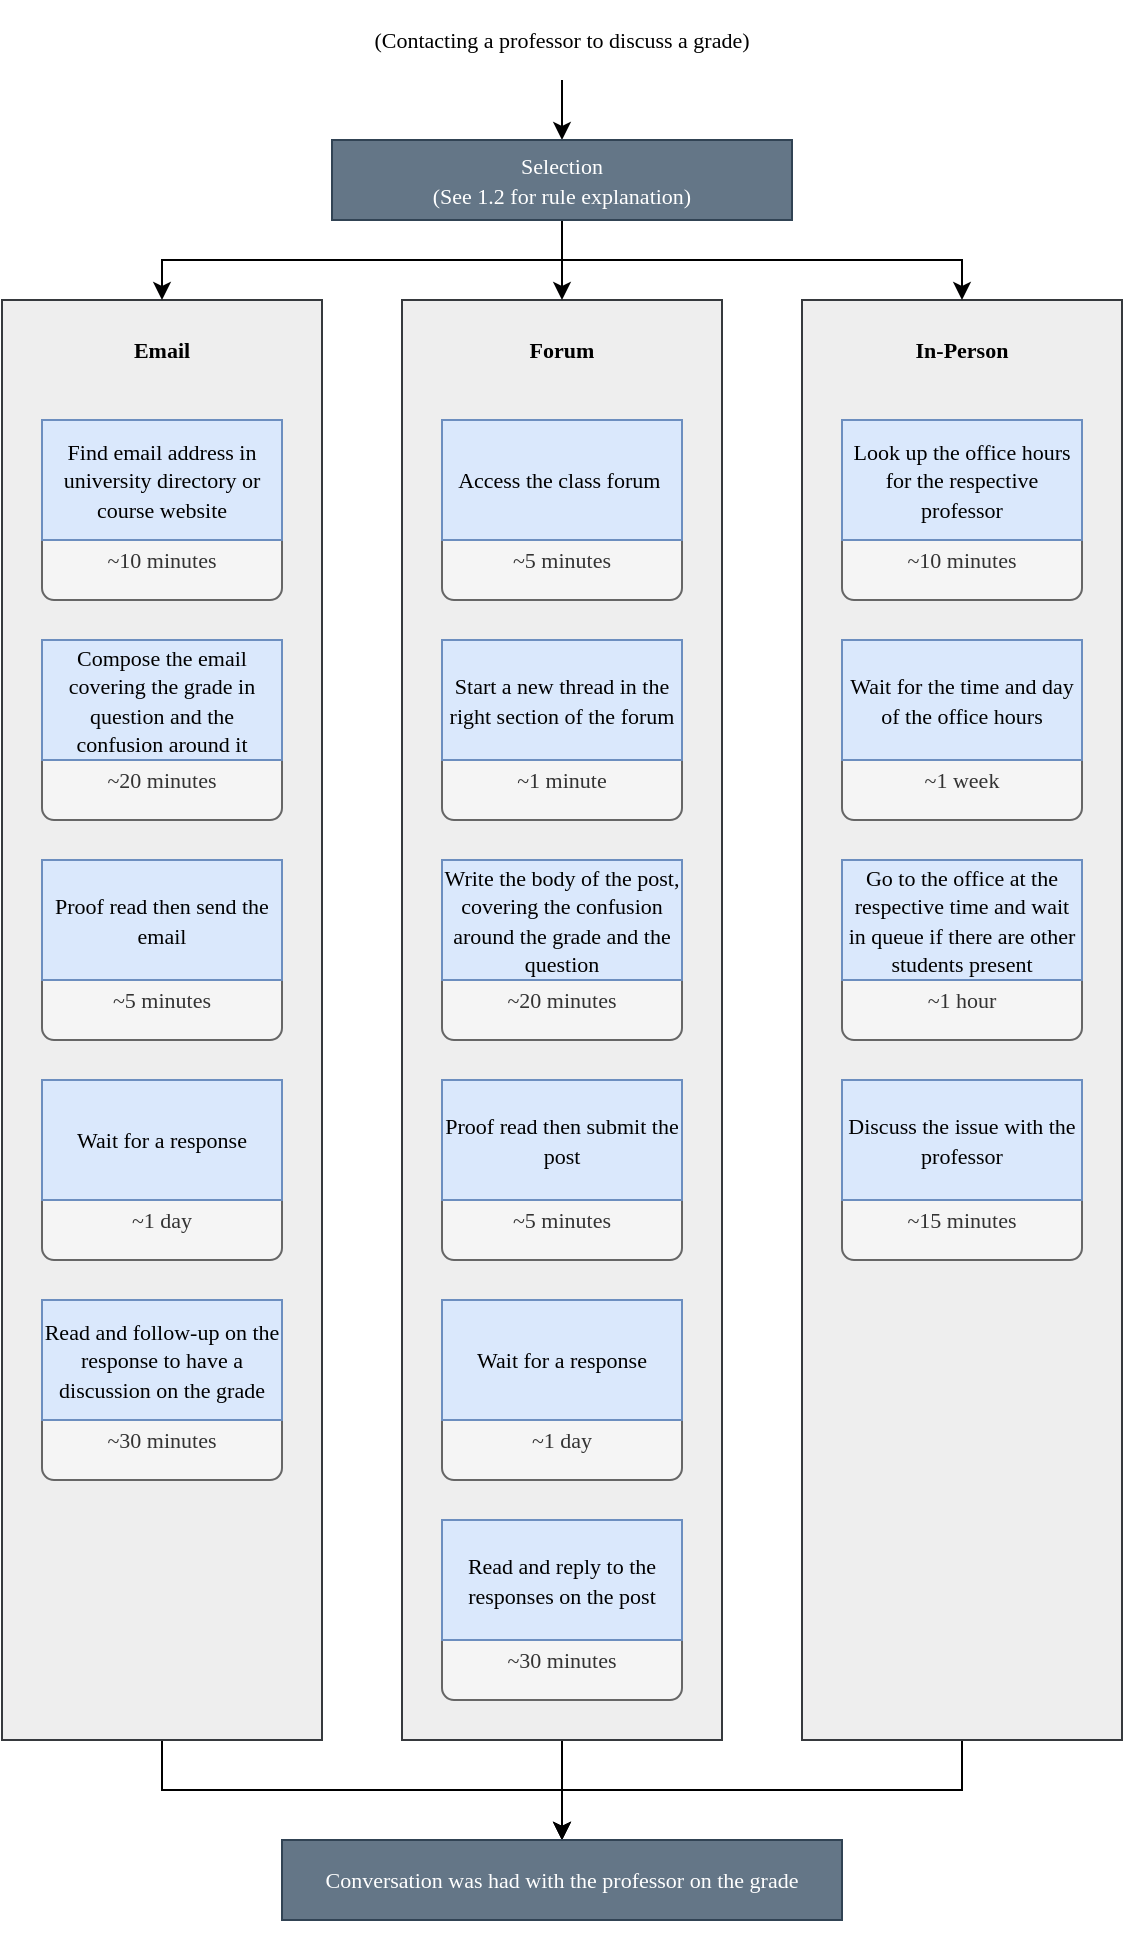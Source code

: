 <mxfile version="21.0.2" type="github">
  <diagram name="Page-1" id="WvSSQb0seS6lPPq7U4Gz">
    <mxGraphModel dx="2206" dy="1237" grid="1" gridSize="10" guides="1" tooltips="1" connect="1" arrows="1" fold="1" page="1" pageScale="1" pageWidth="850" pageHeight="1100" math="0" shadow="0">
      <root>
        <mxCell id="0" />
        <mxCell id="1" parent="0" />
        <mxCell id="-d-hnmhowhYl7v4XqWfw-80" style="edgeStyle=orthogonalEdgeStyle;rounded=0;orthogonalLoop=1;jettySize=auto;html=1;exitX=0.5;exitY=1;exitDx=0;exitDy=0;entryX=0.5;entryY=0;entryDx=0;entryDy=0;" edge="1" parent="1" source="-d-hnmhowhYl7v4XqWfw-71" target="-d-hnmhowhYl7v4XqWfw-27">
          <mxGeometry relative="1" as="geometry" />
        </mxCell>
        <mxCell id="-d-hnmhowhYl7v4XqWfw-71" value="" style="rounded=0;whiteSpace=wrap;html=1;fillColor=#eeeeee;strokeColor=#36393d;" vertex="1" parent="1">
          <mxGeometry x="320" y="180" width="160" height="720" as="geometry" />
        </mxCell>
        <mxCell id="-d-hnmhowhYl7v4XqWfw-81" style="edgeStyle=orthogonalEdgeStyle;rounded=0;orthogonalLoop=1;jettySize=auto;html=1;exitX=0.5;exitY=1;exitDx=0;exitDy=0;entryX=0.5;entryY=0;entryDx=0;entryDy=0;" edge="1" parent="1" source="-d-hnmhowhYl7v4XqWfw-72" target="-d-hnmhowhYl7v4XqWfw-27">
          <mxGeometry relative="1" as="geometry" />
        </mxCell>
        <mxCell id="-d-hnmhowhYl7v4XqWfw-72" value="" style="rounded=0;whiteSpace=wrap;html=1;fillColor=#eeeeee;strokeColor=#36393d;" vertex="1" parent="1">
          <mxGeometry x="520" y="180" width="160" height="720" as="geometry" />
        </mxCell>
        <mxCell id="-d-hnmhowhYl7v4XqWfw-79" style="edgeStyle=orthogonalEdgeStyle;rounded=0;orthogonalLoop=1;jettySize=auto;html=1;exitX=0.5;exitY=1;exitDx=0;exitDy=0;entryX=0.5;entryY=0;entryDx=0;entryDy=0;" edge="1" parent="1" source="-d-hnmhowhYl7v4XqWfw-70" target="-d-hnmhowhYl7v4XqWfw-27">
          <mxGeometry relative="1" as="geometry" />
        </mxCell>
        <mxCell id="-d-hnmhowhYl7v4XqWfw-70" value="" style="rounded=0;whiteSpace=wrap;html=1;fillColor=#eeeeee;strokeColor=#36393d;" vertex="1" parent="1">
          <mxGeometry x="120" y="180" width="160" height="720" as="geometry" />
        </mxCell>
        <mxCell id="-d-hnmhowhYl7v4XqWfw-36" value="&lt;font style=&quot;font-size: 11px;&quot; data-font-src=&quot;https://www.ctan.org/tex-archive/fonts/tex-gyre/opentype&quot; face=&quot;Gyre Pagella&quot;&gt;~10 minutes&lt;/font&gt;" style="rounded=1;whiteSpace=wrap;html=1;fillColor=#f5f5f5;fontColor=#333333;strokeColor=#666666;" vertex="1" parent="1">
          <mxGeometry x="140" y="290" width="120" height="40" as="geometry" />
        </mxCell>
        <mxCell id="-d-hnmhowhYl7v4XqWfw-28" style="edgeStyle=orthogonalEdgeStyle;rounded=0;orthogonalLoop=1;jettySize=auto;html=1;exitX=0.5;exitY=1;exitDx=0;exitDy=0;entryX=0.5;entryY=0;entryDx=0;entryDy=0;" edge="1" parent="1" source="-d-hnmhowhYl7v4XqWfw-1" target="-d-hnmhowhYl7v4XqWfw-2">
          <mxGeometry relative="1" as="geometry" />
        </mxCell>
        <mxCell id="-d-hnmhowhYl7v4XqWfw-1" value="&lt;font style=&quot;font-size: 11px;&quot; data-font-src=&quot;https://www.ctan.org/tex-archive/fonts/tex-gyre/opentype&quot; face=&quot;Gyre Pagella&quot;&gt;(Contacting a professor to discuss a grade)&lt;/font&gt;" style="rounded=0;whiteSpace=wrap;html=1;strokeColor=none;fillColor=none;" vertex="1" parent="1">
          <mxGeometry x="240" y="30" width="320" height="40" as="geometry" />
        </mxCell>
        <mxCell id="-d-hnmhowhYl7v4XqWfw-73" style="edgeStyle=orthogonalEdgeStyle;rounded=0;orthogonalLoop=1;jettySize=auto;html=1;exitX=0.5;exitY=1;exitDx=0;exitDy=0;entryX=0.5;entryY=0;entryDx=0;entryDy=0;" edge="1" parent="1" source="-d-hnmhowhYl7v4XqWfw-2" target="-d-hnmhowhYl7v4XqWfw-71">
          <mxGeometry relative="1" as="geometry" />
        </mxCell>
        <mxCell id="-d-hnmhowhYl7v4XqWfw-75" style="edgeStyle=orthogonalEdgeStyle;rounded=0;orthogonalLoop=1;jettySize=auto;html=1;exitX=0.5;exitY=1;exitDx=0;exitDy=0;entryX=0.5;entryY=0;entryDx=0;entryDy=0;" edge="1" parent="1" source="-d-hnmhowhYl7v4XqWfw-2" target="-d-hnmhowhYl7v4XqWfw-70">
          <mxGeometry relative="1" as="geometry" />
        </mxCell>
        <mxCell id="-d-hnmhowhYl7v4XqWfw-76" style="edgeStyle=orthogonalEdgeStyle;rounded=0;orthogonalLoop=1;jettySize=auto;html=1;exitX=0.5;exitY=1;exitDx=0;exitDy=0;entryX=0.5;entryY=0;entryDx=0;entryDy=0;" edge="1" parent="1" source="-d-hnmhowhYl7v4XqWfw-2" target="-d-hnmhowhYl7v4XqWfw-72">
          <mxGeometry relative="1" as="geometry" />
        </mxCell>
        <mxCell id="-d-hnmhowhYl7v4XqWfw-2" value="&lt;font style=&quot;font-size: 11px;&quot; data-font-src=&quot;https://www.ctan.org/tex-archive/fonts/tex-gyre/opentype&quot; face=&quot;Gyre Pagella&quot;&gt;Selection&lt;br&gt;(See 1.2 for rule explanation)&lt;br&gt;&lt;/font&gt;" style="rounded=0;whiteSpace=wrap;html=1;fillColor=#647687;strokeColor=#314354;fontColor=#ffffff;" vertex="1" parent="1">
          <mxGeometry x="285" y="100" width="230" height="40" as="geometry" />
        </mxCell>
        <mxCell id="-d-hnmhowhYl7v4XqWfw-3" value="&lt;font style=&quot;font-size: 11px;&quot; data-font-src=&quot;https://www.ctan.org/tex-archive/fonts/tex-gyre/opentype&quot; face=&quot;Gyre Pagella&quot;&gt;&lt;b&gt;Email&lt;/b&gt;&lt;/font&gt;" style="rounded=0;whiteSpace=wrap;html=1;fillColor=none;strokeColor=none;" vertex="1" parent="1">
          <mxGeometry x="140" y="190" width="120" height="30" as="geometry" />
        </mxCell>
        <mxCell id="-d-hnmhowhYl7v4XqWfw-4" value="&lt;font style=&quot;font-size: 11px;&quot; data-font-src=&quot;https://www.ctan.org/tex-archive/fonts/tex-gyre/opentype&quot; face=&quot;Gyre Pagella&quot;&gt;&lt;b&gt;Forum&lt;/b&gt;&lt;/font&gt;" style="rounded=0;whiteSpace=wrap;html=1;fillColor=none;strokeColor=none;" vertex="1" parent="1">
          <mxGeometry x="340" y="190" width="120" height="30" as="geometry" />
        </mxCell>
        <mxCell id="-d-hnmhowhYl7v4XqWfw-5" value="&lt;font style=&quot;font-size: 11px;&quot; data-font-src=&quot;https://www.ctan.org/tex-archive/fonts/tex-gyre/opentype&quot; face=&quot;Gyre Pagella&quot;&gt;&lt;b&gt;In-Person&lt;/b&gt;&lt;/font&gt;" style="rounded=0;whiteSpace=wrap;html=1;fillColor=none;strokeColor=none;" vertex="1" parent="1">
          <mxGeometry x="540" y="190" width="120" height="30" as="geometry" />
        </mxCell>
        <mxCell id="-d-hnmhowhYl7v4XqWfw-27" value="&lt;font face=&quot;Gyre Pagella&quot;&gt;&lt;span style=&quot;font-size: 11px;&quot;&gt;Conversation was had with the professor on the grade&lt;/span&gt;&lt;/font&gt;" style="rounded=0;whiteSpace=wrap;html=1;fillColor=#647687;fontColor=#ffffff;strokeColor=#314354;" vertex="1" parent="1">
          <mxGeometry x="260" y="950" width="280" height="40" as="geometry" />
        </mxCell>
        <mxCell id="-d-hnmhowhYl7v4XqWfw-35" value="&lt;font style=&quot;font-size: 11px;&quot; data-font-src=&quot;https://www.ctan.org/tex-archive/fonts/tex-gyre/opentype&quot; face=&quot;Gyre Pagella&quot;&gt;Find email address in university directory or course website&lt;/font&gt;" style="rounded=0;whiteSpace=wrap;html=1;fillColor=#dae8fc;strokeColor=#6c8ebf;" vertex="1" parent="1">
          <mxGeometry x="140" y="240" width="120" height="60" as="geometry" />
        </mxCell>
        <mxCell id="-d-hnmhowhYl7v4XqWfw-37" value="&lt;font style=&quot;font-size: 11px;&quot; data-font-src=&quot;https://www.ctan.org/tex-archive/fonts/tex-gyre/opentype&quot; face=&quot;Gyre Pagella&quot;&gt;~20 minutes&lt;/font&gt;" style="rounded=1;whiteSpace=wrap;html=1;fillColor=#f5f5f5;fontColor=#333333;strokeColor=#666666;" vertex="1" parent="1">
          <mxGeometry x="140" y="400" width="120" height="40" as="geometry" />
        </mxCell>
        <mxCell id="-d-hnmhowhYl7v4XqWfw-38" value="&lt;font style=&quot;font-size: 11px;&quot; data-font-src=&quot;https://www.ctan.org/tex-archive/fonts/tex-gyre/opentype&quot; face=&quot;Gyre Pagella&quot;&gt;Compose the email covering the grade in question and the confusion around it&lt;/font&gt;" style="rounded=0;whiteSpace=wrap;html=1;fillColor=#dae8fc;strokeColor=#6c8ebf;" vertex="1" parent="1">
          <mxGeometry x="140" y="350" width="120" height="60" as="geometry" />
        </mxCell>
        <mxCell id="-d-hnmhowhYl7v4XqWfw-40" value="&lt;font style=&quot;font-size: 11px;&quot; data-font-src=&quot;https://www.ctan.org/tex-archive/fonts/tex-gyre/opentype&quot; face=&quot;Gyre Pagella&quot;&gt;~5 minutes&lt;/font&gt;" style="rounded=1;whiteSpace=wrap;html=1;fillColor=#f5f5f5;fontColor=#333333;strokeColor=#666666;" vertex="1" parent="1">
          <mxGeometry x="140" y="510" width="120" height="40" as="geometry" />
        </mxCell>
        <mxCell id="-d-hnmhowhYl7v4XqWfw-41" value="&lt;font style=&quot;font-size: 11px;&quot; data-font-src=&quot;https://www.ctan.org/tex-archive/fonts/tex-gyre/opentype&quot; face=&quot;Gyre Pagella&quot;&gt;Proof read then send the email&lt;/font&gt;" style="rounded=0;whiteSpace=wrap;html=1;fillColor=#dae8fc;strokeColor=#6c8ebf;" vertex="1" parent="1">
          <mxGeometry x="140" y="460" width="120" height="60" as="geometry" />
        </mxCell>
        <mxCell id="-d-hnmhowhYl7v4XqWfw-44" value="&lt;font style=&quot;font-size: 11px;&quot; data-font-src=&quot;https://www.ctan.org/tex-archive/fonts/tex-gyre/opentype&quot; face=&quot;Gyre Pagella&quot;&gt;~1 day&lt;/font&gt;" style="rounded=1;whiteSpace=wrap;html=1;fillColor=#f5f5f5;fontColor=#333333;strokeColor=#666666;" vertex="1" parent="1">
          <mxGeometry x="140" y="620" width="120" height="40" as="geometry" />
        </mxCell>
        <mxCell id="-d-hnmhowhYl7v4XqWfw-45" value="&lt;font style=&quot;font-size: 11px;&quot; data-font-src=&quot;https://www.ctan.org/tex-archive/fonts/tex-gyre/opentype&quot; face=&quot;Gyre Pagella&quot;&gt;Wait for a response&lt;/font&gt;" style="rounded=0;whiteSpace=wrap;html=1;fillColor=#dae8fc;strokeColor=#6c8ebf;" vertex="1" parent="1">
          <mxGeometry x="140" y="570" width="120" height="60" as="geometry" />
        </mxCell>
        <mxCell id="-d-hnmhowhYl7v4XqWfw-46" value="&lt;font style=&quot;font-size: 11px;&quot; data-font-src=&quot;https://www.ctan.org/tex-archive/fonts/tex-gyre/opentype&quot; face=&quot;Gyre Pagella&quot;&gt;~30 minutes&lt;/font&gt;" style="rounded=1;whiteSpace=wrap;html=1;fillColor=#f5f5f5;fontColor=#333333;strokeColor=#666666;" vertex="1" parent="1">
          <mxGeometry x="140" y="730" width="120" height="40" as="geometry" />
        </mxCell>
        <mxCell id="-d-hnmhowhYl7v4XqWfw-47" value="&lt;font style=&quot;font-size: 11px;&quot; data-font-src=&quot;https://www.ctan.org/tex-archive/fonts/tex-gyre/opentype&quot; face=&quot;Gyre Pagella&quot;&gt;Read and follow-up on the response to have a discussion on the grade&lt;/font&gt;" style="rounded=0;whiteSpace=wrap;html=1;fillColor=#dae8fc;strokeColor=#6c8ebf;" vertex="1" parent="1">
          <mxGeometry x="140" y="680" width="120" height="60" as="geometry" />
        </mxCell>
        <mxCell id="-d-hnmhowhYl7v4XqWfw-48" value="&lt;font style=&quot;font-size: 11px;&quot; data-font-src=&quot;https://www.ctan.org/tex-archive/fonts/tex-gyre/opentype&quot; face=&quot;Gyre Pagella&quot;&gt;~5 minutes&lt;/font&gt;" style="rounded=1;whiteSpace=wrap;html=1;fillColor=#f5f5f5;fontColor=#333333;strokeColor=#666666;" vertex="1" parent="1">
          <mxGeometry x="340" y="290" width="120" height="40" as="geometry" />
        </mxCell>
        <mxCell id="-d-hnmhowhYl7v4XqWfw-49" value="&lt;font style=&quot;font-size: 11px;&quot; data-font-src=&quot;https://www.ctan.org/tex-archive/fonts/tex-gyre/opentype&quot; face=&quot;Gyre Pagella&quot;&gt;Access the class forum&amp;nbsp;&lt;/font&gt;" style="rounded=0;whiteSpace=wrap;html=1;fillColor=#dae8fc;strokeColor=#6c8ebf;" vertex="1" parent="1">
          <mxGeometry x="340" y="240" width="120" height="60" as="geometry" />
        </mxCell>
        <mxCell id="-d-hnmhowhYl7v4XqWfw-50" value="&lt;font style=&quot;font-size: 11px;&quot; data-font-src=&quot;https://www.ctan.org/tex-archive/fonts/tex-gyre/opentype&quot; face=&quot;Gyre Pagella&quot;&gt;~1 minute&lt;/font&gt;" style="rounded=1;whiteSpace=wrap;html=1;fillColor=#f5f5f5;fontColor=#333333;strokeColor=#666666;" vertex="1" parent="1">
          <mxGeometry x="340" y="400" width="120" height="40" as="geometry" />
        </mxCell>
        <mxCell id="-d-hnmhowhYl7v4XqWfw-51" value="&lt;font face=&quot;Gyre Pagella&quot;&gt;&lt;span style=&quot;font-size: 11px;&quot;&gt;Start a new thread in the right section of the forum&lt;/span&gt;&lt;/font&gt;" style="rounded=0;whiteSpace=wrap;html=1;fillColor=#dae8fc;strokeColor=#6c8ebf;" vertex="1" parent="1">
          <mxGeometry x="340" y="350" width="120" height="60" as="geometry" />
        </mxCell>
        <mxCell id="-d-hnmhowhYl7v4XqWfw-52" value="&lt;font style=&quot;font-size: 11px;&quot; data-font-src=&quot;https://www.ctan.org/tex-archive/fonts/tex-gyre/opentype&quot; face=&quot;Gyre Pagella&quot;&gt;~20 minutes&lt;/font&gt;" style="rounded=1;whiteSpace=wrap;html=1;fillColor=#f5f5f5;fontColor=#333333;strokeColor=#666666;" vertex="1" parent="1">
          <mxGeometry x="340" y="510" width="120" height="40" as="geometry" />
        </mxCell>
        <mxCell id="-d-hnmhowhYl7v4XqWfw-53" value="&lt;font face=&quot;Gyre Pagella&quot;&gt;&lt;span style=&quot;font-size: 11px;&quot;&gt;Write the body of the post, covering the confusion around the grade and the question&lt;/span&gt;&lt;/font&gt;" style="rounded=0;whiteSpace=wrap;html=1;fillColor=#dae8fc;strokeColor=#6c8ebf;" vertex="1" parent="1">
          <mxGeometry x="340" y="460" width="120" height="60" as="geometry" />
        </mxCell>
        <mxCell id="-d-hnmhowhYl7v4XqWfw-54" value="&lt;font style=&quot;font-size: 11px;&quot; data-font-src=&quot;https://www.ctan.org/tex-archive/fonts/tex-gyre/opentype&quot; face=&quot;Gyre Pagella&quot;&gt;~5 minutes&lt;/font&gt;" style="rounded=1;whiteSpace=wrap;html=1;fillColor=#f5f5f5;fontColor=#333333;strokeColor=#666666;" vertex="1" parent="1">
          <mxGeometry x="340" y="620" width="120" height="40" as="geometry" />
        </mxCell>
        <mxCell id="-d-hnmhowhYl7v4XqWfw-55" value="&lt;font face=&quot;Gyre Pagella&quot;&gt;&lt;span style=&quot;font-size: 11px;&quot;&gt;Proof read then submit the post&lt;/span&gt;&lt;/font&gt;" style="rounded=0;whiteSpace=wrap;html=1;fillColor=#dae8fc;strokeColor=#6c8ebf;" vertex="1" parent="1">
          <mxGeometry x="340" y="570" width="120" height="60" as="geometry" />
        </mxCell>
        <mxCell id="-d-hnmhowhYl7v4XqWfw-56" value="&lt;font style=&quot;font-size: 11px;&quot; data-font-src=&quot;https://www.ctan.org/tex-archive/fonts/tex-gyre/opentype&quot; face=&quot;Gyre Pagella&quot;&gt;~1 day&lt;/font&gt;" style="rounded=1;whiteSpace=wrap;html=1;fillColor=#f5f5f5;fontColor=#333333;strokeColor=#666666;" vertex="1" parent="1">
          <mxGeometry x="340" y="730" width="120" height="40" as="geometry" />
        </mxCell>
        <mxCell id="-d-hnmhowhYl7v4XqWfw-57" value="&lt;font face=&quot;Gyre Pagella&quot;&gt;&lt;span style=&quot;font-size: 11px;&quot;&gt;Wait for a response&lt;/span&gt;&lt;/font&gt;" style="rounded=0;whiteSpace=wrap;html=1;fillColor=#dae8fc;strokeColor=#6c8ebf;" vertex="1" parent="1">
          <mxGeometry x="340" y="680" width="120" height="60" as="geometry" />
        </mxCell>
        <mxCell id="-d-hnmhowhYl7v4XqWfw-58" value="&lt;font style=&quot;font-size: 11px;&quot; data-font-src=&quot;https://www.ctan.org/tex-archive/fonts/tex-gyre/opentype&quot; face=&quot;Gyre Pagella&quot;&gt;~30 minutes&lt;/font&gt;" style="rounded=1;whiteSpace=wrap;html=1;fillColor=#f5f5f5;fontColor=#333333;strokeColor=#666666;" vertex="1" parent="1">
          <mxGeometry x="340" y="840" width="120" height="40" as="geometry" />
        </mxCell>
        <mxCell id="-d-hnmhowhYl7v4XqWfw-59" value="&lt;font face=&quot;Gyre Pagella&quot;&gt;&lt;span style=&quot;font-size: 11px;&quot;&gt;Read and reply to the responses on the post&lt;/span&gt;&lt;/font&gt;" style="rounded=0;whiteSpace=wrap;html=1;fillColor=#dae8fc;strokeColor=#6c8ebf;" vertex="1" parent="1">
          <mxGeometry x="340" y="790" width="120" height="60" as="geometry" />
        </mxCell>
        <mxCell id="-d-hnmhowhYl7v4XqWfw-60" value="&lt;font style=&quot;font-size: 11px;&quot; data-font-src=&quot;https://www.ctan.org/tex-archive/fonts/tex-gyre/opentype&quot; face=&quot;Gyre Pagella&quot;&gt;~10 minutes&lt;/font&gt;" style="rounded=1;whiteSpace=wrap;html=1;fillColor=#f5f5f5;fontColor=#333333;strokeColor=#666666;" vertex="1" parent="1">
          <mxGeometry x="540" y="290" width="120" height="40" as="geometry" />
        </mxCell>
        <mxCell id="-d-hnmhowhYl7v4XqWfw-61" value="&lt;font style=&quot;font-size: 11px;&quot; data-font-src=&quot;https://www.ctan.org/tex-archive/fonts/tex-gyre/opentype&quot; face=&quot;Gyre Pagella&quot;&gt;Look up the office hours for the respective professor&lt;/font&gt;" style="rounded=0;whiteSpace=wrap;html=1;fillColor=#dae8fc;strokeColor=#6c8ebf;" vertex="1" parent="1">
          <mxGeometry x="540" y="240" width="120" height="60" as="geometry" />
        </mxCell>
        <mxCell id="-d-hnmhowhYl7v4XqWfw-62" value="&lt;font style=&quot;font-size: 11px;&quot; data-font-src=&quot;https://www.ctan.org/tex-archive/fonts/tex-gyre/opentype&quot; face=&quot;Gyre Pagella&quot;&gt;~1 week&lt;/font&gt;" style="rounded=1;whiteSpace=wrap;html=1;fillColor=#f5f5f5;fontColor=#333333;strokeColor=#666666;" vertex="1" parent="1">
          <mxGeometry x="540" y="400" width="120" height="40" as="geometry" />
        </mxCell>
        <mxCell id="-d-hnmhowhYl7v4XqWfw-63" value="&lt;font style=&quot;font-size: 11px;&quot; data-font-src=&quot;https://www.ctan.org/tex-archive/fonts/tex-gyre/opentype&quot; face=&quot;Gyre Pagella&quot;&gt;Wait for the time and day of the office hours&lt;/font&gt;" style="rounded=0;whiteSpace=wrap;html=1;fillColor=#dae8fc;strokeColor=#6c8ebf;" vertex="1" parent="1">
          <mxGeometry x="540" y="350" width="120" height="60" as="geometry" />
        </mxCell>
        <mxCell id="-d-hnmhowhYl7v4XqWfw-64" value="&lt;font style=&quot;font-size: 11px;&quot; data-font-src=&quot;https://www.ctan.org/tex-archive/fonts/tex-gyre/opentype&quot; face=&quot;Gyre Pagella&quot;&gt;~1 hour&lt;/font&gt;" style="rounded=1;whiteSpace=wrap;html=1;fillColor=#f5f5f5;fontColor=#333333;strokeColor=#666666;" vertex="1" parent="1">
          <mxGeometry x="540" y="510" width="120" height="40" as="geometry" />
        </mxCell>
        <mxCell id="-d-hnmhowhYl7v4XqWfw-65" value="&lt;font style=&quot;font-size: 11px;&quot; data-font-src=&quot;https://www.ctan.org/tex-archive/fonts/tex-gyre/opentype&quot; face=&quot;Gyre Pagella&quot;&gt;Go to the office at the respective time and wait in queue if there are other students present&lt;/font&gt;" style="rounded=0;whiteSpace=wrap;html=1;fillColor=#dae8fc;strokeColor=#6c8ebf;" vertex="1" parent="1">
          <mxGeometry x="540" y="460" width="120" height="60" as="geometry" />
        </mxCell>
        <mxCell id="-d-hnmhowhYl7v4XqWfw-66" value="&lt;font style=&quot;font-size: 11px;&quot; data-font-src=&quot;https://www.ctan.org/tex-archive/fonts/tex-gyre/opentype&quot; face=&quot;Gyre Pagella&quot;&gt;~15 minutes&lt;/font&gt;" style="rounded=1;whiteSpace=wrap;html=1;fillColor=#f5f5f5;fontColor=#333333;strokeColor=#666666;" vertex="1" parent="1">
          <mxGeometry x="540" y="620" width="120" height="40" as="geometry" />
        </mxCell>
        <mxCell id="-d-hnmhowhYl7v4XqWfw-67" value="&lt;font style=&quot;font-size: 11px;&quot; data-font-src=&quot;https://www.ctan.org/tex-archive/fonts/tex-gyre/opentype&quot; face=&quot;Gyre Pagella&quot;&gt;Discuss the issue with the professor&lt;/font&gt;" style="rounded=0;whiteSpace=wrap;html=1;fillColor=#dae8fc;strokeColor=#6c8ebf;" vertex="1" parent="1">
          <mxGeometry x="540" y="570" width="120" height="60" as="geometry" />
        </mxCell>
        <mxCell id="-d-hnmhowhYl7v4XqWfw-77" style="edgeStyle=orthogonalEdgeStyle;rounded=0;orthogonalLoop=1;jettySize=auto;html=1;exitX=0.5;exitY=1;exitDx=0;exitDy=0;" edge="1" parent="1" source="-d-hnmhowhYl7v4XqWfw-27" target="-d-hnmhowhYl7v4XqWfw-27">
          <mxGeometry relative="1" as="geometry" />
        </mxCell>
      </root>
    </mxGraphModel>
  </diagram>
</mxfile>
